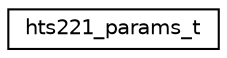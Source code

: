 digraph "Graphical Class Hierarchy"
{
 // LATEX_PDF_SIZE
  edge [fontname="Helvetica",fontsize="10",labelfontname="Helvetica",labelfontsize="10"];
  node [fontname="Helvetica",fontsize="10",shape=record];
  rankdir="LR";
  Node0 [label="hts221_params_t",height=0.2,width=0.4,color="black", fillcolor="white", style="filled",URL="$structhts221__params__t.html",tooltip="Parameters needed for device initialization."];
}
